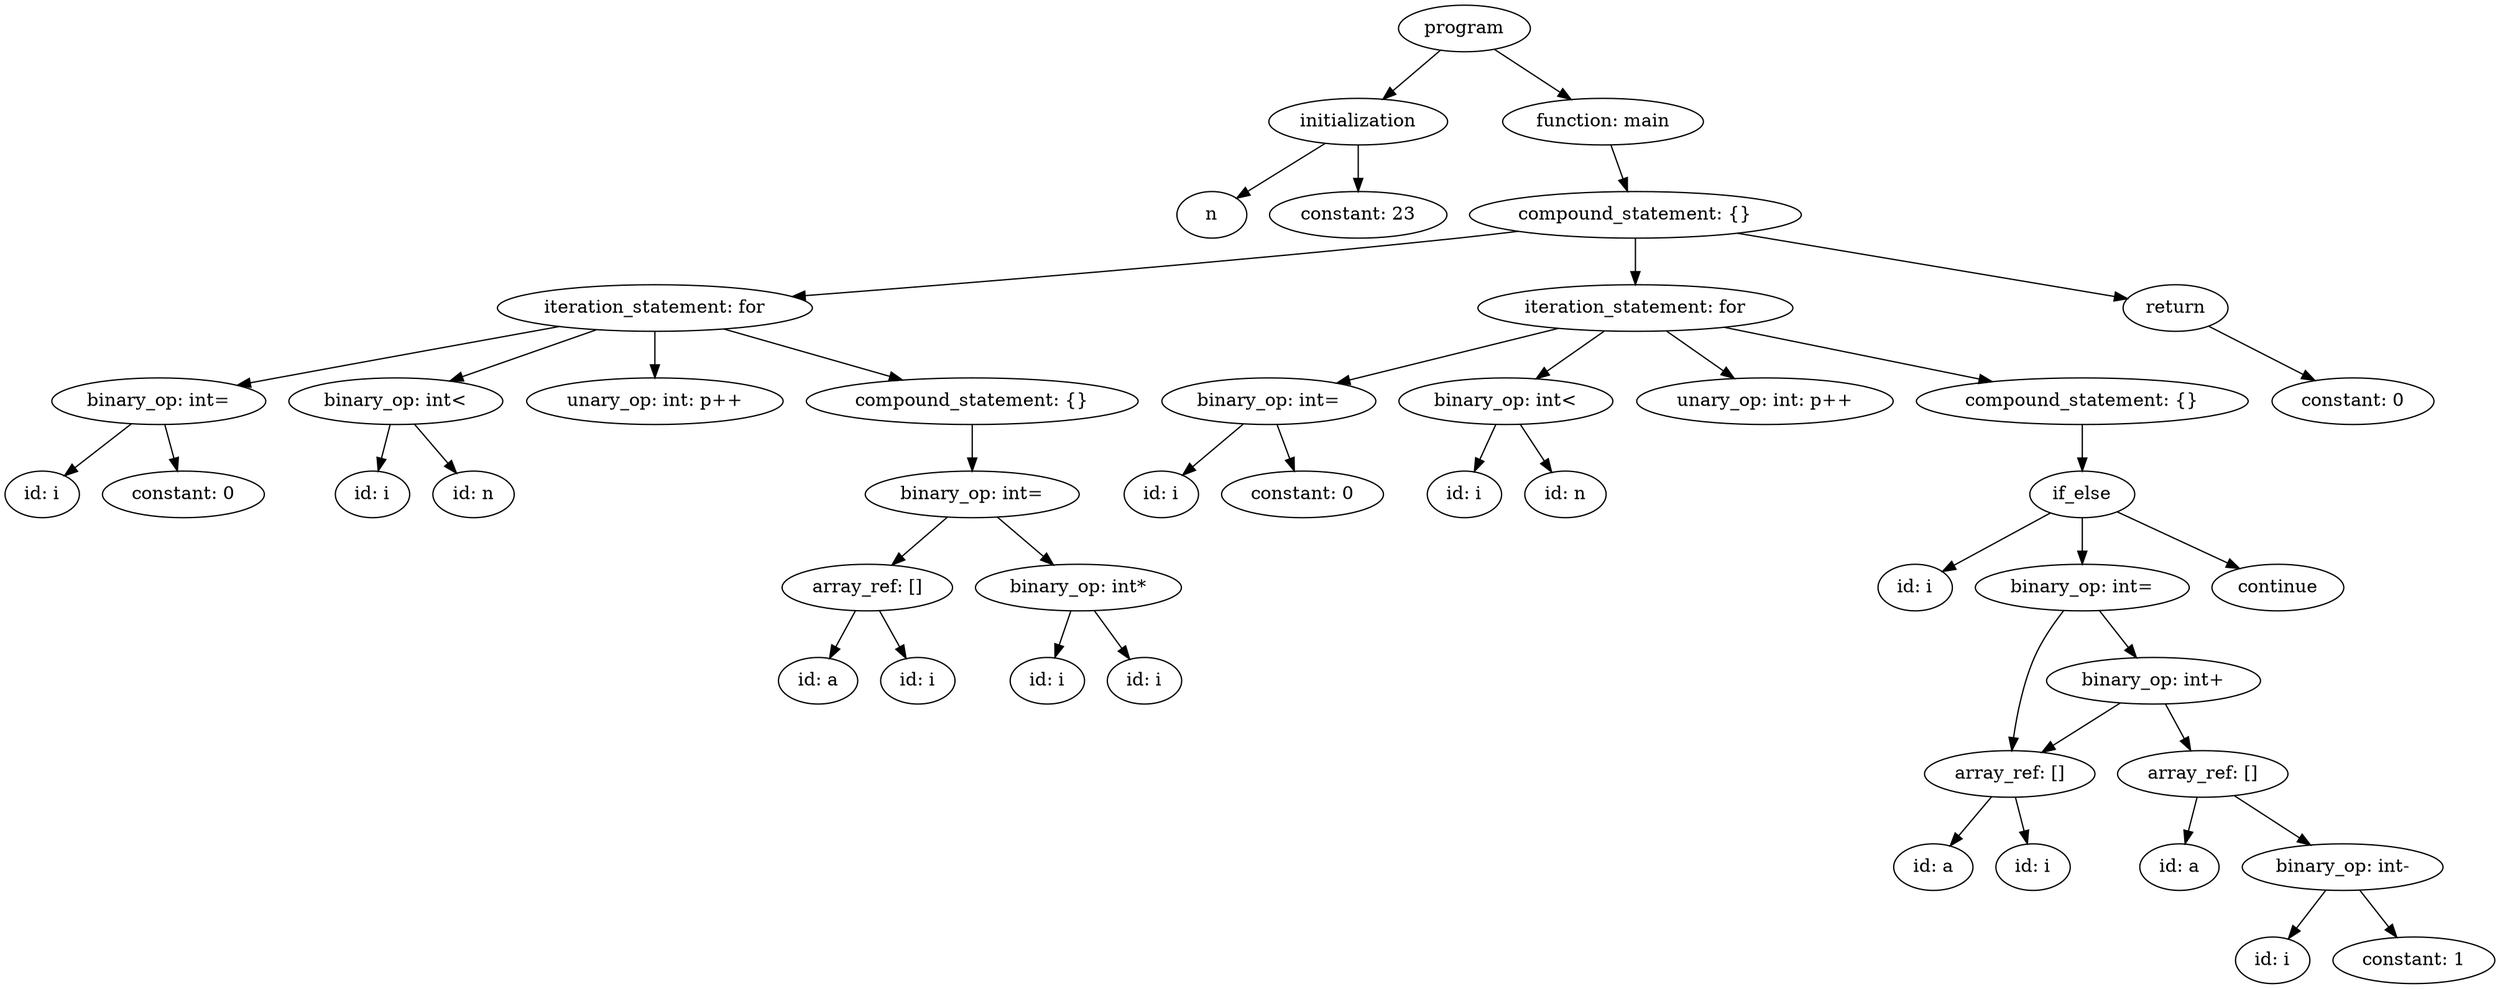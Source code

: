 strict digraph "" {
	graph [bb="0,0,1922.1,756"];
	node [label="\N"];
	58	[height=0.5,
		label=program,
		pos="1126.6,738",
		width=1.4082];
	7	[height=0.5,
		label=initialization,
		pos="1044.6,666",
		width=1.9167];
	58 -> 7	[pos="e,1063.7,683.31 1108,721.12 1097.2,711.94 1083.5,700.23 1071.6,690.06"];
	57	[height=0.5,
		label="function: main",
		pos="1233.6,666",
		width=2.1528];
	58 -> 57	[pos="e,1208.9,683.13 1149.8,721.81 1164.5,712.18 1183.8,699.55 1200.2,688.85"];
	5	[height=0.5,
		label=n,
		pos="931.6,594",
		width=0.75];
	7 -> 5	[pos="e,950.8,606.9 1019,649.12 1001.3,638.19 977.9,623.69 959.75,612.44"];
	6	[height=0.5,
		label="constant: 23",
		pos="1044.6,594",
		width=1.8957];
	7 -> 6	[pos="e,1044.6,612.1 1044.6,647.7 1044.6,639.98 1044.6,630.71 1044.6,622.11"];
	56	[height=0.5,
		label="compound_statement: {}",
		pos="1258.6,594",
		width=3.5566];
	57 -> 56	[pos="e,1252.4,612.28 1239.6,648.05 1242.5,640.18 1245.9,630.62 1249,621.79"];
	30	[height=0.5,
		label="iteration_statement: for",
		pos="501.6,522",
		width=3.3761];
	56 -> 30	[pos="e,607.58,530.82 1168,581.26 1152.5,579.4 1136.6,577.57 1121.6,576 946.29,557.64 742.59,541.15 617.91,531.61"];
	53	[height=0.5,
		label="iteration_statement: for",
		pos="1258.6,522",
		width=3.3761];
	56 -> 53	[pos="e,1258.6,540.1 1258.6,575.7 1258.6,567.98 1258.6,558.71 1258.6,550.11"];
	55	[height=0.5,
		label=return,
		pos="1675.6,522",
		width=1.125];
	56 -> 55	[pos="e,1638.5,529.23 1337.5,579.75 1423.4,565.34 1557.8,542.77 1628.5,530.91"];
	16	[height=0.5,
		label="binary_op: int=",
		pos="118.6,450",
		width=2.2929];
	30 -> 16	[pos="e,179.29,462.38 427.47,507.65 368.44,497 283.7,481.65 209.6,468 203.01,466.79 196.16,465.52 189.31,464.25"];
	19	[height=0.5,
		label="binary_op: int<",
		pos="301.6,450",
		width=2.2929];
	30 -> 19	[pos="e,343.39,465.63 456.21,505.12 425.51,494.37 384.89,480.15 352.99,468.99"];
	21	[height=0.5,
		label="unary_op: int: p++",
		pos="501.6,450",
		width=2.75];
	30 -> 21	[pos="e,501.6,468.1 501.6,503.7 501.6,495.98 501.6,486.71 501.6,478.11"];
	29	[height=0.5,
		label="compound_statement: {}",
		pos="746.6,450",
		width=3.5566];
	30 -> 29	[pos="e,692.69,466.4 554.76,505.81 592.46,495.04 643.24,480.53 683.08,469.15"];
	33	[height=0.5,
		label="binary_op: int=",
		pos="975.6,450",
		width=2.2929];
	53 -> 33	[pos="e,1028,463.97 1198.9,506.24 1151.7,494.56 1085.9,478.29 1038,466.43"];
	36	[height=0.5,
		label="binary_op: int<",
		pos="1158.6,450",
		width=2.2929];
	53 -> 36	[pos="e,1182,467.39 1234.6,504.23 1221.4,494.99 1204.9,483.39 1190.6,473.38"];
	38	[height=0.5,
		label="unary_op: int: p++",
		pos="1358.6,450",
		width=2.75];
	53 -> 38	[pos="e,1334.8,467.63 1282.5,504.23 1295.7,495.06 1312.1,483.56 1326.3,473.6"];
	52	[height=0.5,
		label="compound_statement: {}",
		pos="1603.6,450",
		width=3.5566];
	53 -> 52	[pos="e,1534,465.13 1327.2,507.09 1383.8,495.59 1464.3,479.26 1523.9,467.18"];
	54	[height=0.5,
		label="constant: 0",
		pos="1812.6,450",
		width=1.7361];
	55 -> 54	[pos="e,1783.1,466.05 1701.4,507.83 1721.9,497.34 1750.9,482.5 1774.2,470.61"];
	14	[height=0.5,
		label="id: i",
		pos="28.597,378",
		width=0.79437];
	16 -> 14	[pos="e,45.856,392.42 97.269,432.41 84.269,422.3 67.584,409.32 53.916,398.69"];
	15	[height=0.5,
		label="constant: 0",
		pos="137.6,378",
		width=1.7361];
	16 -> 15	[pos="e,132.95,396.1 123.29,431.7 125.41,423.9 127.96,414.51 130.32,405.83"];
	17	[height=0.5,
		label="id: i",
		pos="283.6,378",
		width=0.79437];
	19 -> 17	[pos="e,288,396.1 297.15,431.7 295.14,423.9 292.73,414.51 290.5,405.83"];
	18	[height=0.5,
		label="id: n",
		pos="361.6,378",
		width=0.86659];
	19 -> 18	[pos="e,348.43,394.36 316.12,432.05 323.82,423.08 333.38,411.92 341.75,402.15"];
	28	[height=0.5,
		label="binary_op: int=",
		pos="746.6,378",
		width=2.2929];
	29 -> 28	[pos="e,746.6,396.1 746.6,431.7 746.6,423.98 746.6,414.71 746.6,406.11"];
	31	[height=0.5,
		label="id: i",
		pos="892.6,378",
		width=0.79437];
	33 -> 31	[pos="e,909.05,392.88 955.93,432.41 944.21,422.53 929.24,409.91 916.8,399.41"];
	32	[height=0.5,
		label="constant: 0",
		pos="1001.6,378",
		width=1.7361];
	33 -> 32	[pos="e,995.24,396.1 982.02,431.7 984.95,423.81 988.48,414.3 991.74,405.55"];
	34	[height=0.5,
		label="id: i",
		pos="1126.6,378",
		width=0.79437];
	36 -> 34	[pos="e,1134.3,395.79 1150.9,432.05 1147.2,423.97 1142.7,414.12 1138.5,405.11"];
	35	[height=0.5,
		label="id: n",
		pos="1204.6,378",
		width=0.86659];
	36 -> 35	[pos="e,1193.9,395.31 1169.7,432.05 1175.3,423.59 1182.1,413.19 1188.3,403.84"];
	51	[height=0.5,
		label=if_else,
		pos="1603.6,378",
		width=1.125];
	52 -> 51	[pos="e,1603.6,396.1 1603.6,431.7 1603.6,423.98 1603.6,414.71 1603.6,406.11"];
	24	[height=0.5,
		label="array_ref: []",
		pos="665.6,306",
		width=1.8234];
	28 -> 24	[pos="e,684.66,323.47 727.4,360.41 716.91,351.34 703.75,339.97 692.28,330.06"];
	27	[height=0.5,
		label="binary_op: int*",
		pos="828.6,306",
		width=2.2083];
	28 -> 27	[pos="e,809.3,323.47 766.03,360.41 776.65,351.34 789.97,339.97 801.59,330.06"];
	39	[height=0.5,
		label="id: i",
		pos="1474.6,306",
		width=0.79437];
	51 -> 39	[pos="e,1495.7,318.43 1579,363.67 1557.8,352.16 1527.1,335.51 1504.5,323.23"];
	49	[height=0.5,
		label="binary_op: int=",
		pos="1603.6,306",
		width=2.2929];
	51 -> 49	[pos="e,1603.6,324.1 1603.6,359.7 1603.6,351.98 1603.6,342.71 1603.6,334.11"];
	50	[height=0.5,
		label=continue,
		pos="1754.6,306",
		width=1.4082];
	51 -> 50	[pos="e,1725,320.72 1630.6,364.49 1654.3,353.47 1689.2,337.32 1715.9,324.93"];
	22	[height=0.5,
		label="id: a",
		pos="627.6,234",
		width=0.84854];
	24 -> 22	[pos="e,636.45,251.31 656.4,288.05 651.85,279.68 646.27,269.4 641.24,260.13"];
	23	[height=0.5,
		label="id: i",
		pos="704.6,234",
		width=0.79437];
	24 -> 23	[pos="e,695.51,251.31 675.04,288.05 679.7,279.68 685.43,269.4 690.59,260.13"];
	25	[height=0.5,
		label="id: i",
		pos="804.6,234",
		width=0.79437];
	27 -> 25	[pos="e,810.46,252.1 822.66,287.7 819.99,279.9 816.77,270.51 813.8,261.83"];
	26	[height=0.5,
		label="id: i",
		pos="879.6,234",
		width=0.79437];
	27 -> 26	[pos="e,868.06,250.83 840.94,288.05 847.26,279.38 855.07,268.67 862,259.15"];
	42	[height=0.5,
		label="array_ref: []",
		pos="1547.6,162",
		width=1.8234];
	49 -> 42	[pos="e,1549.2,180.01 1589,287.91 1581.3,278.01 1572.2,264.97 1566.6,252 1558,232.23 1553.2,208.25 1550.5,190.16"];
	48	[height=0.5,
		label="binary_op: int+",
		pos="1658.6,234",
		width=2.2929];
	49 -> 48	[pos="e,1645.4,251.79 1616.9,288.05 1623.6,279.54 1631.8,269.07 1639.2,259.68"];
	40	[height=0.5,
		label="id: a",
		pos="1488.6,90",
		width=0.84854];
	42 -> 40	[pos="e,1501.7,106.51 1533.6,144.41 1526.1,135.44 1516.6,124.21 1508.3,114.37"];
	41	[height=0.5,
		label="id: i",
		pos="1565.6,90",
		width=0.79437];
	42 -> 41	[pos="e,1561.2,108.1 1552,143.7 1554.1,135.9 1556.5,126.51 1558.7,117.83"];
	48 -> 42	[pos="e,1572.4,178.67 1632.9,216.76 1617.5,207.09 1597.9,194.69 1581.3,184.24"];
	47	[height=0.5,
		label="array_ref: []",
		pos="1696.6,162",
		width=1.8234];
	48 -> 47	[pos="e,1687.2,180.28 1667.8,216.05 1672.2,208.01 1677.5,198.2 1682.4,189.23"];
	43	[height=0.5,
		label="id: a",
		pos="1678.6,90",
		width=0.84854];
	47 -> 43	[pos="e,1683,108.1 1692.1,143.7 1690.1,135.9 1687.7,126.51 1685.5,117.83"];
	46	[height=0.5,
		label="binary_op: int-",
		pos="1804.6,90",
		width=2.1528];
	47 -> 46	[pos="e,1779.8,107.06 1721.1,145.12 1735.9,135.52 1755,123.15 1771.2,112.67"];
	44	[height=0.5,
		label="id: i",
		pos="1750.6,18",
		width=0.79437];
	46 -> 44	[pos="e,1762.8,34.829 1791.5,72.055 1784.8,63.292 1776.4,52.451 1769,42.856"];
	45	[height=0.5,
		label="constant: 1",
		pos="1859.6,18",
		width=1.7361];
	46 -> 45	[pos="e,1846.4,35.789 1817.9,72.055 1824.6,63.543 1832.8,53.068 1840.2,43.681"];
}
